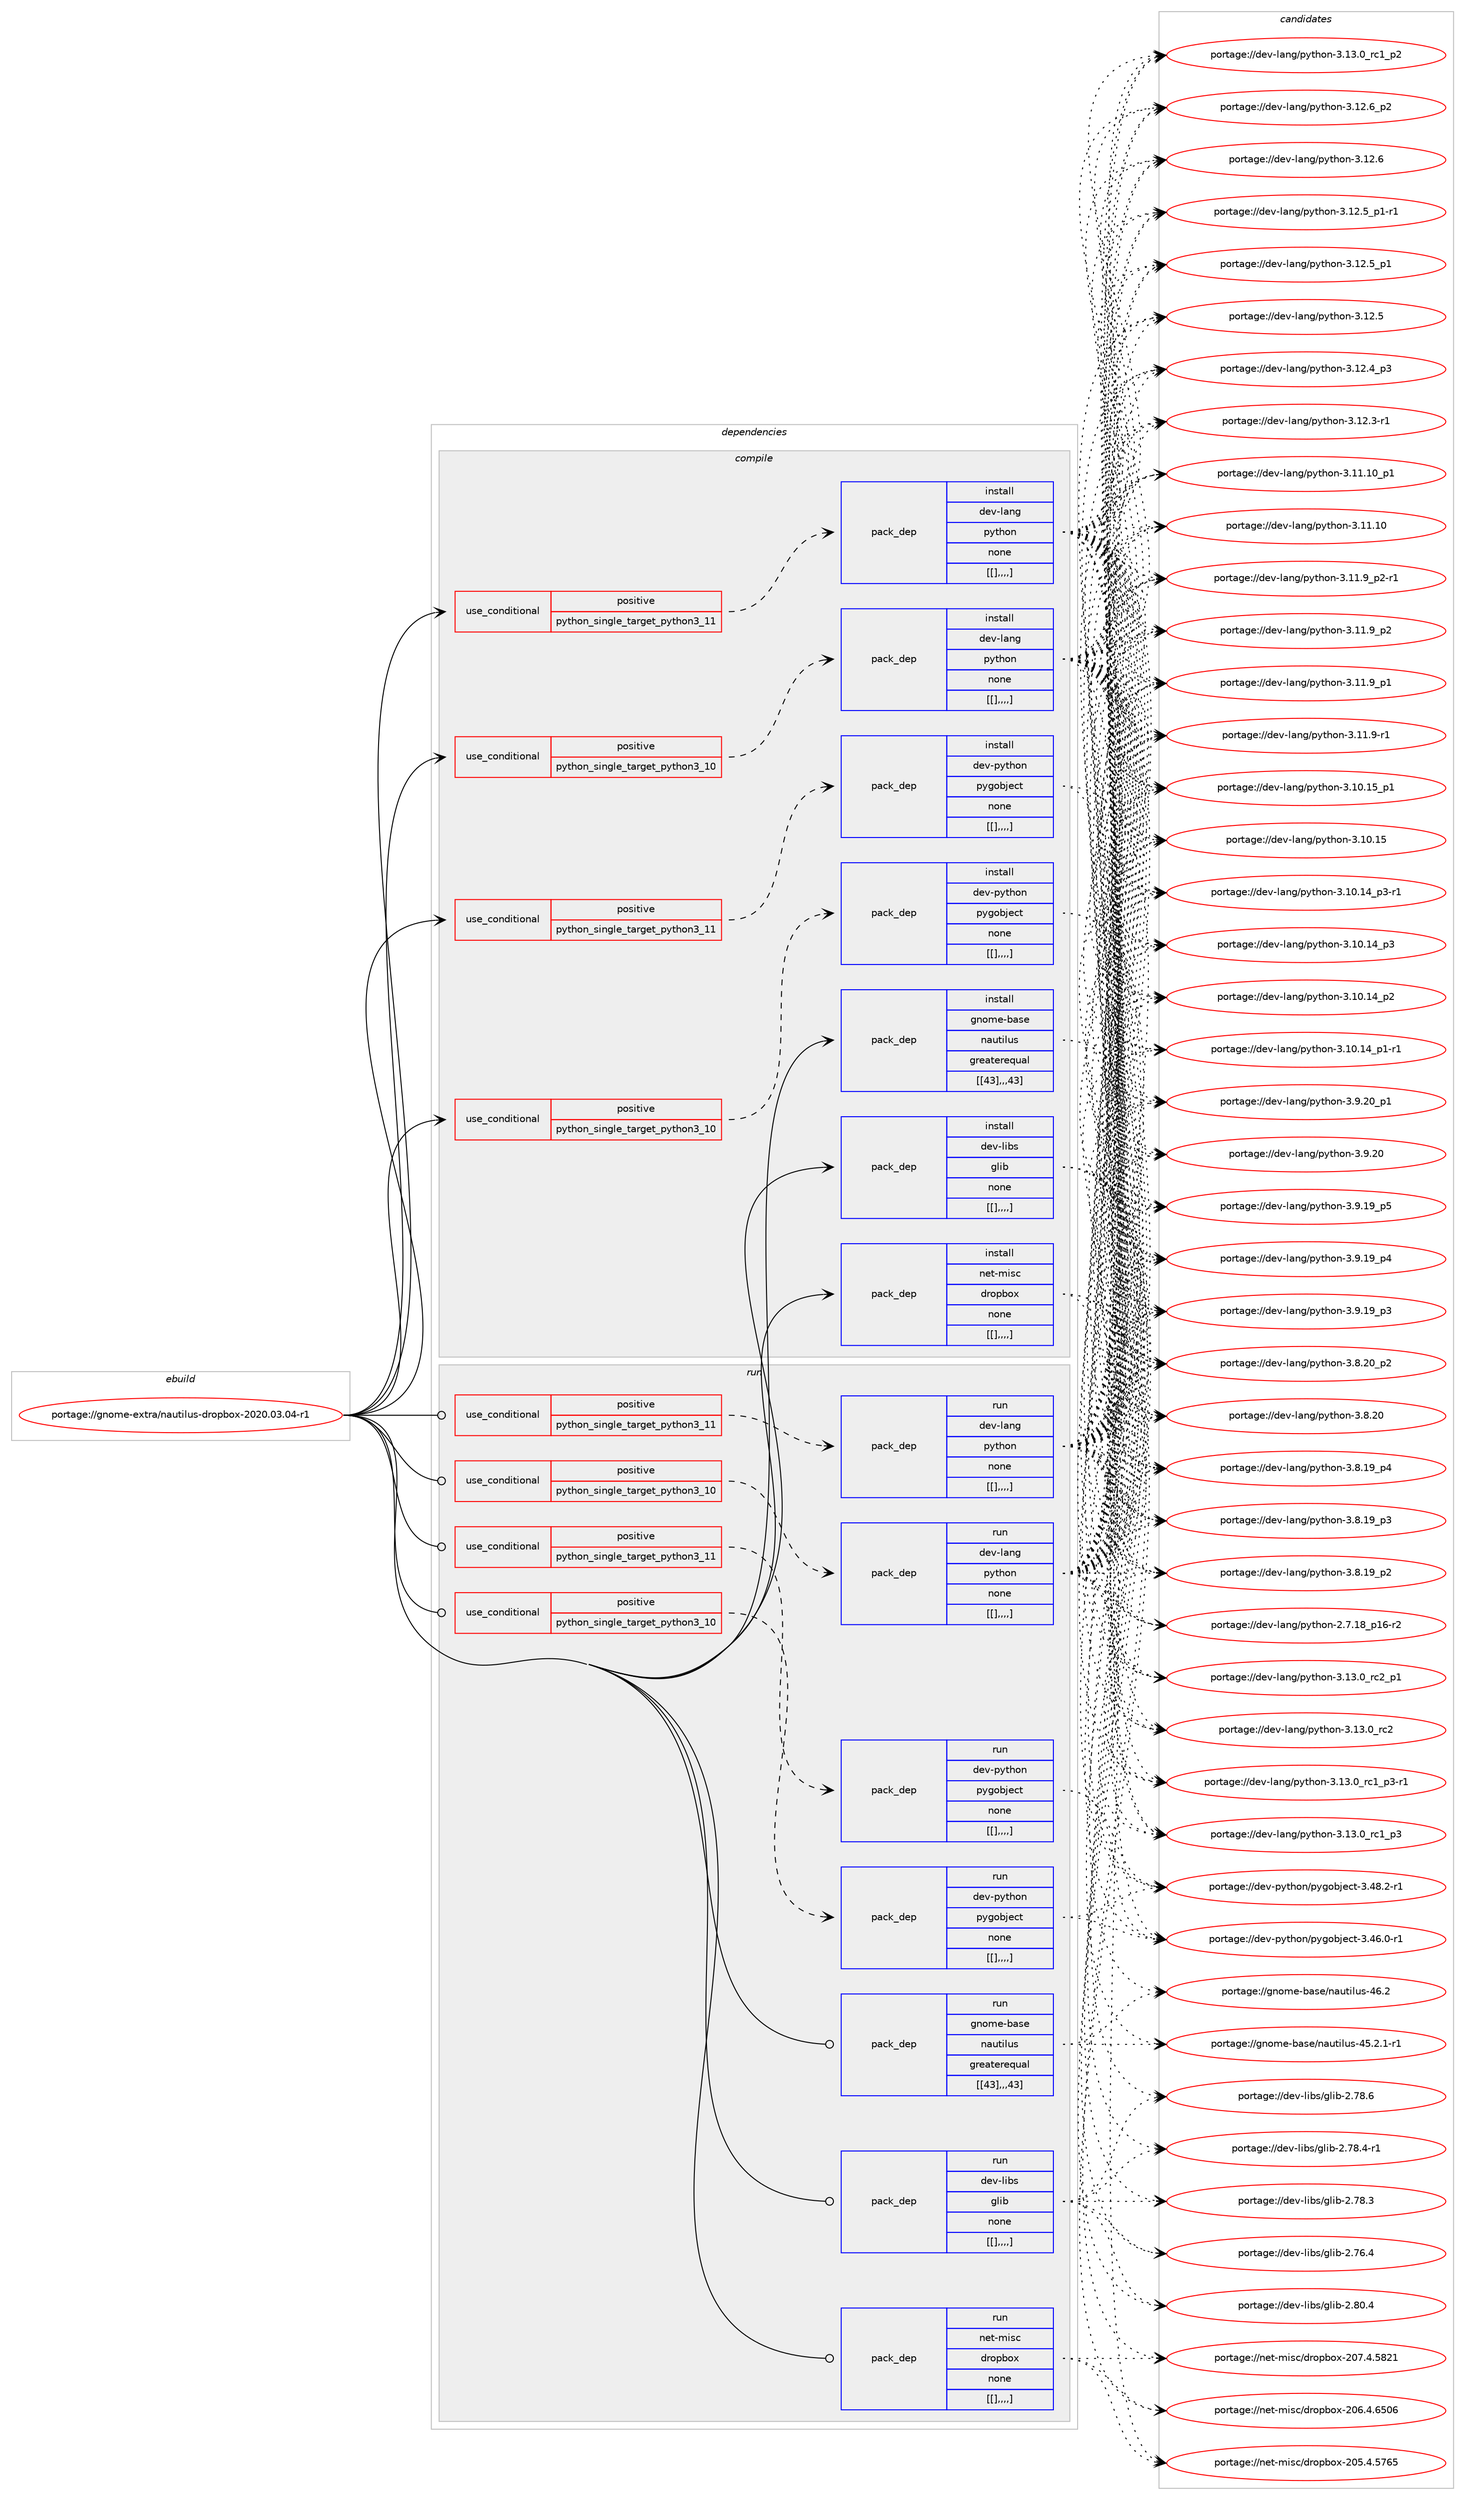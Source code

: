 digraph prolog {

# *************
# Graph options
# *************

newrank=true;
concentrate=true;
compound=true;
graph [rankdir=LR,fontname=Helvetica,fontsize=10,ranksep=1.5];#, ranksep=2.5, nodesep=0.2];
edge  [arrowhead=vee];
node  [fontname=Helvetica,fontsize=10];

# **********
# The ebuild
# **********

subgraph cluster_leftcol {
color=gray;
label=<<i>ebuild</i>>;
id [label="portage://gnome-extra/nautilus-dropbox-2020.03.04-r1", color=red, width=4, href="../gnome-extra/nautilus-dropbox-2020.03.04-r1.svg"];
}

# ****************
# The dependencies
# ****************

subgraph cluster_midcol {
color=gray;
label=<<i>dependencies</i>>;
subgraph cluster_compile {
fillcolor="#eeeeee";
style=filled;
label=<<i>compile</i>>;
subgraph cond68474 {
dependency245820 [label=<<TABLE BORDER="0" CELLBORDER="1" CELLSPACING="0" CELLPADDING="4"><TR><TD ROWSPAN="3" CELLPADDING="10">use_conditional</TD></TR><TR><TD>positive</TD></TR><TR><TD>python_single_target_python3_10</TD></TR></TABLE>>, shape=none, color=red];
subgraph pack175823 {
dependency245821 [label=<<TABLE BORDER="0" CELLBORDER="1" CELLSPACING="0" CELLPADDING="4" WIDTH="220"><TR><TD ROWSPAN="6" CELLPADDING="30">pack_dep</TD></TR><TR><TD WIDTH="110">install</TD></TR><TR><TD>dev-lang</TD></TR><TR><TD>python</TD></TR><TR><TD>none</TD></TR><TR><TD>[[],,,,]</TD></TR></TABLE>>, shape=none, color=blue];
}
dependency245820:e -> dependency245821:w [weight=20,style="dashed",arrowhead="vee"];
}
id:e -> dependency245820:w [weight=20,style="solid",arrowhead="vee"];
subgraph cond68475 {
dependency245822 [label=<<TABLE BORDER="0" CELLBORDER="1" CELLSPACING="0" CELLPADDING="4"><TR><TD ROWSPAN="3" CELLPADDING="10">use_conditional</TD></TR><TR><TD>positive</TD></TR><TR><TD>python_single_target_python3_10</TD></TR></TABLE>>, shape=none, color=red];
subgraph pack175824 {
dependency245823 [label=<<TABLE BORDER="0" CELLBORDER="1" CELLSPACING="0" CELLPADDING="4" WIDTH="220"><TR><TD ROWSPAN="6" CELLPADDING="30">pack_dep</TD></TR><TR><TD WIDTH="110">install</TD></TR><TR><TD>dev-python</TD></TR><TR><TD>pygobject</TD></TR><TR><TD>none</TD></TR><TR><TD>[[],,,,]</TD></TR></TABLE>>, shape=none, color=blue];
}
dependency245822:e -> dependency245823:w [weight=20,style="dashed",arrowhead="vee"];
}
id:e -> dependency245822:w [weight=20,style="solid",arrowhead="vee"];
subgraph cond68476 {
dependency245824 [label=<<TABLE BORDER="0" CELLBORDER="1" CELLSPACING="0" CELLPADDING="4"><TR><TD ROWSPAN="3" CELLPADDING="10">use_conditional</TD></TR><TR><TD>positive</TD></TR><TR><TD>python_single_target_python3_11</TD></TR></TABLE>>, shape=none, color=red];
subgraph pack175825 {
dependency245825 [label=<<TABLE BORDER="0" CELLBORDER="1" CELLSPACING="0" CELLPADDING="4" WIDTH="220"><TR><TD ROWSPAN="6" CELLPADDING="30">pack_dep</TD></TR><TR><TD WIDTH="110">install</TD></TR><TR><TD>dev-lang</TD></TR><TR><TD>python</TD></TR><TR><TD>none</TD></TR><TR><TD>[[],,,,]</TD></TR></TABLE>>, shape=none, color=blue];
}
dependency245824:e -> dependency245825:w [weight=20,style="dashed",arrowhead="vee"];
}
id:e -> dependency245824:w [weight=20,style="solid",arrowhead="vee"];
subgraph cond68477 {
dependency245826 [label=<<TABLE BORDER="0" CELLBORDER="1" CELLSPACING="0" CELLPADDING="4"><TR><TD ROWSPAN="3" CELLPADDING="10">use_conditional</TD></TR><TR><TD>positive</TD></TR><TR><TD>python_single_target_python3_11</TD></TR></TABLE>>, shape=none, color=red];
subgraph pack175826 {
dependency245827 [label=<<TABLE BORDER="0" CELLBORDER="1" CELLSPACING="0" CELLPADDING="4" WIDTH="220"><TR><TD ROWSPAN="6" CELLPADDING="30">pack_dep</TD></TR><TR><TD WIDTH="110">install</TD></TR><TR><TD>dev-python</TD></TR><TR><TD>pygobject</TD></TR><TR><TD>none</TD></TR><TR><TD>[[],,,,]</TD></TR></TABLE>>, shape=none, color=blue];
}
dependency245826:e -> dependency245827:w [weight=20,style="dashed",arrowhead="vee"];
}
id:e -> dependency245826:w [weight=20,style="solid",arrowhead="vee"];
subgraph pack175827 {
dependency245828 [label=<<TABLE BORDER="0" CELLBORDER="1" CELLSPACING="0" CELLPADDING="4" WIDTH="220"><TR><TD ROWSPAN="6" CELLPADDING="30">pack_dep</TD></TR><TR><TD WIDTH="110">install</TD></TR><TR><TD>dev-libs</TD></TR><TR><TD>glib</TD></TR><TR><TD>none</TD></TR><TR><TD>[[],,,,]</TD></TR></TABLE>>, shape=none, color=blue];
}
id:e -> dependency245828:w [weight=20,style="solid",arrowhead="vee"];
subgraph pack175828 {
dependency245829 [label=<<TABLE BORDER="0" CELLBORDER="1" CELLSPACING="0" CELLPADDING="4" WIDTH="220"><TR><TD ROWSPAN="6" CELLPADDING="30">pack_dep</TD></TR><TR><TD WIDTH="110">install</TD></TR><TR><TD>gnome-base</TD></TR><TR><TD>nautilus</TD></TR><TR><TD>greaterequal</TD></TR><TR><TD>[[43],,,43]</TD></TR></TABLE>>, shape=none, color=blue];
}
id:e -> dependency245829:w [weight=20,style="solid",arrowhead="vee"];
subgraph pack175829 {
dependency245830 [label=<<TABLE BORDER="0" CELLBORDER="1" CELLSPACING="0" CELLPADDING="4" WIDTH="220"><TR><TD ROWSPAN="6" CELLPADDING="30">pack_dep</TD></TR><TR><TD WIDTH="110">install</TD></TR><TR><TD>net-misc</TD></TR><TR><TD>dropbox</TD></TR><TR><TD>none</TD></TR><TR><TD>[[],,,,]</TD></TR></TABLE>>, shape=none, color=blue];
}
id:e -> dependency245830:w [weight=20,style="solid",arrowhead="vee"];
}
subgraph cluster_compileandrun {
fillcolor="#eeeeee";
style=filled;
label=<<i>compile and run</i>>;
}
subgraph cluster_run {
fillcolor="#eeeeee";
style=filled;
label=<<i>run</i>>;
subgraph cond68478 {
dependency245831 [label=<<TABLE BORDER="0" CELLBORDER="1" CELLSPACING="0" CELLPADDING="4"><TR><TD ROWSPAN="3" CELLPADDING="10">use_conditional</TD></TR><TR><TD>positive</TD></TR><TR><TD>python_single_target_python3_10</TD></TR></TABLE>>, shape=none, color=red];
subgraph pack175830 {
dependency245832 [label=<<TABLE BORDER="0" CELLBORDER="1" CELLSPACING="0" CELLPADDING="4" WIDTH="220"><TR><TD ROWSPAN="6" CELLPADDING="30">pack_dep</TD></TR><TR><TD WIDTH="110">run</TD></TR><TR><TD>dev-lang</TD></TR><TR><TD>python</TD></TR><TR><TD>none</TD></TR><TR><TD>[[],,,,]</TD></TR></TABLE>>, shape=none, color=blue];
}
dependency245831:e -> dependency245832:w [weight=20,style="dashed",arrowhead="vee"];
}
id:e -> dependency245831:w [weight=20,style="solid",arrowhead="odot"];
subgraph cond68479 {
dependency245833 [label=<<TABLE BORDER="0" CELLBORDER="1" CELLSPACING="0" CELLPADDING="4"><TR><TD ROWSPAN="3" CELLPADDING="10">use_conditional</TD></TR><TR><TD>positive</TD></TR><TR><TD>python_single_target_python3_10</TD></TR></TABLE>>, shape=none, color=red];
subgraph pack175831 {
dependency245834 [label=<<TABLE BORDER="0" CELLBORDER="1" CELLSPACING="0" CELLPADDING="4" WIDTH="220"><TR><TD ROWSPAN="6" CELLPADDING="30">pack_dep</TD></TR><TR><TD WIDTH="110">run</TD></TR><TR><TD>dev-python</TD></TR><TR><TD>pygobject</TD></TR><TR><TD>none</TD></TR><TR><TD>[[],,,,]</TD></TR></TABLE>>, shape=none, color=blue];
}
dependency245833:e -> dependency245834:w [weight=20,style="dashed",arrowhead="vee"];
}
id:e -> dependency245833:w [weight=20,style="solid",arrowhead="odot"];
subgraph cond68480 {
dependency245835 [label=<<TABLE BORDER="0" CELLBORDER="1" CELLSPACING="0" CELLPADDING="4"><TR><TD ROWSPAN="3" CELLPADDING="10">use_conditional</TD></TR><TR><TD>positive</TD></TR><TR><TD>python_single_target_python3_11</TD></TR></TABLE>>, shape=none, color=red];
subgraph pack175832 {
dependency245836 [label=<<TABLE BORDER="0" CELLBORDER="1" CELLSPACING="0" CELLPADDING="4" WIDTH="220"><TR><TD ROWSPAN="6" CELLPADDING="30">pack_dep</TD></TR><TR><TD WIDTH="110">run</TD></TR><TR><TD>dev-lang</TD></TR><TR><TD>python</TD></TR><TR><TD>none</TD></TR><TR><TD>[[],,,,]</TD></TR></TABLE>>, shape=none, color=blue];
}
dependency245835:e -> dependency245836:w [weight=20,style="dashed",arrowhead="vee"];
}
id:e -> dependency245835:w [weight=20,style="solid",arrowhead="odot"];
subgraph cond68481 {
dependency245837 [label=<<TABLE BORDER="0" CELLBORDER="1" CELLSPACING="0" CELLPADDING="4"><TR><TD ROWSPAN="3" CELLPADDING="10">use_conditional</TD></TR><TR><TD>positive</TD></TR><TR><TD>python_single_target_python3_11</TD></TR></TABLE>>, shape=none, color=red];
subgraph pack175833 {
dependency245838 [label=<<TABLE BORDER="0" CELLBORDER="1" CELLSPACING="0" CELLPADDING="4" WIDTH="220"><TR><TD ROWSPAN="6" CELLPADDING="30">pack_dep</TD></TR><TR><TD WIDTH="110">run</TD></TR><TR><TD>dev-python</TD></TR><TR><TD>pygobject</TD></TR><TR><TD>none</TD></TR><TR><TD>[[],,,,]</TD></TR></TABLE>>, shape=none, color=blue];
}
dependency245837:e -> dependency245838:w [weight=20,style="dashed",arrowhead="vee"];
}
id:e -> dependency245837:w [weight=20,style="solid",arrowhead="odot"];
subgraph pack175834 {
dependency245839 [label=<<TABLE BORDER="0" CELLBORDER="1" CELLSPACING="0" CELLPADDING="4" WIDTH="220"><TR><TD ROWSPAN="6" CELLPADDING="30">pack_dep</TD></TR><TR><TD WIDTH="110">run</TD></TR><TR><TD>dev-libs</TD></TR><TR><TD>glib</TD></TR><TR><TD>none</TD></TR><TR><TD>[[],,,,]</TD></TR></TABLE>>, shape=none, color=blue];
}
id:e -> dependency245839:w [weight=20,style="solid",arrowhead="odot"];
subgraph pack175835 {
dependency245840 [label=<<TABLE BORDER="0" CELLBORDER="1" CELLSPACING="0" CELLPADDING="4" WIDTH="220"><TR><TD ROWSPAN="6" CELLPADDING="30">pack_dep</TD></TR><TR><TD WIDTH="110">run</TD></TR><TR><TD>gnome-base</TD></TR><TR><TD>nautilus</TD></TR><TR><TD>greaterequal</TD></TR><TR><TD>[[43],,,43]</TD></TR></TABLE>>, shape=none, color=blue];
}
id:e -> dependency245840:w [weight=20,style="solid",arrowhead="odot"];
subgraph pack175836 {
dependency245841 [label=<<TABLE BORDER="0" CELLBORDER="1" CELLSPACING="0" CELLPADDING="4" WIDTH="220"><TR><TD ROWSPAN="6" CELLPADDING="30">pack_dep</TD></TR><TR><TD WIDTH="110">run</TD></TR><TR><TD>net-misc</TD></TR><TR><TD>dropbox</TD></TR><TR><TD>none</TD></TR><TR><TD>[[],,,,]</TD></TR></TABLE>>, shape=none, color=blue];
}
id:e -> dependency245841:w [weight=20,style="solid",arrowhead="odot"];
}
}

# **************
# The candidates
# **************

subgraph cluster_choices {
rank=same;
color=gray;
label=<<i>candidates</i>>;

subgraph choice175823 {
color=black;
nodesep=1;
choice100101118451089711010347112121116104111110455146495146489511499509511249 [label="portage://dev-lang/python-3.13.0_rc2_p1", color=red, width=4,href="../dev-lang/python-3.13.0_rc2_p1.svg"];
choice10010111845108971101034711212111610411111045514649514648951149950 [label="portage://dev-lang/python-3.13.0_rc2", color=red, width=4,href="../dev-lang/python-3.13.0_rc2.svg"];
choice1001011184510897110103471121211161041111104551464951464895114994995112514511449 [label="portage://dev-lang/python-3.13.0_rc1_p3-r1", color=red, width=4,href="../dev-lang/python-3.13.0_rc1_p3-r1.svg"];
choice100101118451089711010347112121116104111110455146495146489511499499511251 [label="portage://dev-lang/python-3.13.0_rc1_p3", color=red, width=4,href="../dev-lang/python-3.13.0_rc1_p3.svg"];
choice100101118451089711010347112121116104111110455146495146489511499499511250 [label="portage://dev-lang/python-3.13.0_rc1_p2", color=red, width=4,href="../dev-lang/python-3.13.0_rc1_p2.svg"];
choice100101118451089711010347112121116104111110455146495046549511250 [label="portage://dev-lang/python-3.12.6_p2", color=red, width=4,href="../dev-lang/python-3.12.6_p2.svg"];
choice10010111845108971101034711212111610411111045514649504654 [label="portage://dev-lang/python-3.12.6", color=red, width=4,href="../dev-lang/python-3.12.6.svg"];
choice1001011184510897110103471121211161041111104551464950465395112494511449 [label="portage://dev-lang/python-3.12.5_p1-r1", color=red, width=4,href="../dev-lang/python-3.12.5_p1-r1.svg"];
choice100101118451089711010347112121116104111110455146495046539511249 [label="portage://dev-lang/python-3.12.5_p1", color=red, width=4,href="../dev-lang/python-3.12.5_p1.svg"];
choice10010111845108971101034711212111610411111045514649504653 [label="portage://dev-lang/python-3.12.5", color=red, width=4,href="../dev-lang/python-3.12.5.svg"];
choice100101118451089711010347112121116104111110455146495046529511251 [label="portage://dev-lang/python-3.12.4_p3", color=red, width=4,href="../dev-lang/python-3.12.4_p3.svg"];
choice100101118451089711010347112121116104111110455146495046514511449 [label="portage://dev-lang/python-3.12.3-r1", color=red, width=4,href="../dev-lang/python-3.12.3-r1.svg"];
choice10010111845108971101034711212111610411111045514649494649489511249 [label="portage://dev-lang/python-3.11.10_p1", color=red, width=4,href="../dev-lang/python-3.11.10_p1.svg"];
choice1001011184510897110103471121211161041111104551464949464948 [label="portage://dev-lang/python-3.11.10", color=red, width=4,href="../dev-lang/python-3.11.10.svg"];
choice1001011184510897110103471121211161041111104551464949465795112504511449 [label="portage://dev-lang/python-3.11.9_p2-r1", color=red, width=4,href="../dev-lang/python-3.11.9_p2-r1.svg"];
choice100101118451089711010347112121116104111110455146494946579511250 [label="portage://dev-lang/python-3.11.9_p2", color=red, width=4,href="../dev-lang/python-3.11.9_p2.svg"];
choice100101118451089711010347112121116104111110455146494946579511249 [label="portage://dev-lang/python-3.11.9_p1", color=red, width=4,href="../dev-lang/python-3.11.9_p1.svg"];
choice100101118451089711010347112121116104111110455146494946574511449 [label="portage://dev-lang/python-3.11.9-r1", color=red, width=4,href="../dev-lang/python-3.11.9-r1.svg"];
choice10010111845108971101034711212111610411111045514649484649539511249 [label="portage://dev-lang/python-3.10.15_p1", color=red, width=4,href="../dev-lang/python-3.10.15_p1.svg"];
choice1001011184510897110103471121211161041111104551464948464953 [label="portage://dev-lang/python-3.10.15", color=red, width=4,href="../dev-lang/python-3.10.15.svg"];
choice100101118451089711010347112121116104111110455146494846495295112514511449 [label="portage://dev-lang/python-3.10.14_p3-r1", color=red, width=4,href="../dev-lang/python-3.10.14_p3-r1.svg"];
choice10010111845108971101034711212111610411111045514649484649529511251 [label="portage://dev-lang/python-3.10.14_p3", color=red, width=4,href="../dev-lang/python-3.10.14_p3.svg"];
choice10010111845108971101034711212111610411111045514649484649529511250 [label="portage://dev-lang/python-3.10.14_p2", color=red, width=4,href="../dev-lang/python-3.10.14_p2.svg"];
choice100101118451089711010347112121116104111110455146494846495295112494511449 [label="portage://dev-lang/python-3.10.14_p1-r1", color=red, width=4,href="../dev-lang/python-3.10.14_p1-r1.svg"];
choice100101118451089711010347112121116104111110455146574650489511249 [label="portage://dev-lang/python-3.9.20_p1", color=red, width=4,href="../dev-lang/python-3.9.20_p1.svg"];
choice10010111845108971101034711212111610411111045514657465048 [label="portage://dev-lang/python-3.9.20", color=red, width=4,href="../dev-lang/python-3.9.20.svg"];
choice100101118451089711010347112121116104111110455146574649579511253 [label="portage://dev-lang/python-3.9.19_p5", color=red, width=4,href="../dev-lang/python-3.9.19_p5.svg"];
choice100101118451089711010347112121116104111110455146574649579511252 [label="portage://dev-lang/python-3.9.19_p4", color=red, width=4,href="../dev-lang/python-3.9.19_p4.svg"];
choice100101118451089711010347112121116104111110455146574649579511251 [label="portage://dev-lang/python-3.9.19_p3", color=red, width=4,href="../dev-lang/python-3.9.19_p3.svg"];
choice100101118451089711010347112121116104111110455146564650489511250 [label="portage://dev-lang/python-3.8.20_p2", color=red, width=4,href="../dev-lang/python-3.8.20_p2.svg"];
choice10010111845108971101034711212111610411111045514656465048 [label="portage://dev-lang/python-3.8.20", color=red, width=4,href="../dev-lang/python-3.8.20.svg"];
choice100101118451089711010347112121116104111110455146564649579511252 [label="portage://dev-lang/python-3.8.19_p4", color=red, width=4,href="../dev-lang/python-3.8.19_p4.svg"];
choice100101118451089711010347112121116104111110455146564649579511251 [label="portage://dev-lang/python-3.8.19_p3", color=red, width=4,href="../dev-lang/python-3.8.19_p3.svg"];
choice100101118451089711010347112121116104111110455146564649579511250 [label="portage://dev-lang/python-3.8.19_p2", color=red, width=4,href="../dev-lang/python-3.8.19_p2.svg"];
choice100101118451089711010347112121116104111110455046554649569511249544511450 [label="portage://dev-lang/python-2.7.18_p16-r2", color=red, width=4,href="../dev-lang/python-2.7.18_p16-r2.svg"];
dependency245821:e -> choice100101118451089711010347112121116104111110455146495146489511499509511249:w [style=dotted,weight="100"];
dependency245821:e -> choice10010111845108971101034711212111610411111045514649514648951149950:w [style=dotted,weight="100"];
dependency245821:e -> choice1001011184510897110103471121211161041111104551464951464895114994995112514511449:w [style=dotted,weight="100"];
dependency245821:e -> choice100101118451089711010347112121116104111110455146495146489511499499511251:w [style=dotted,weight="100"];
dependency245821:e -> choice100101118451089711010347112121116104111110455146495146489511499499511250:w [style=dotted,weight="100"];
dependency245821:e -> choice100101118451089711010347112121116104111110455146495046549511250:w [style=dotted,weight="100"];
dependency245821:e -> choice10010111845108971101034711212111610411111045514649504654:w [style=dotted,weight="100"];
dependency245821:e -> choice1001011184510897110103471121211161041111104551464950465395112494511449:w [style=dotted,weight="100"];
dependency245821:e -> choice100101118451089711010347112121116104111110455146495046539511249:w [style=dotted,weight="100"];
dependency245821:e -> choice10010111845108971101034711212111610411111045514649504653:w [style=dotted,weight="100"];
dependency245821:e -> choice100101118451089711010347112121116104111110455146495046529511251:w [style=dotted,weight="100"];
dependency245821:e -> choice100101118451089711010347112121116104111110455146495046514511449:w [style=dotted,weight="100"];
dependency245821:e -> choice10010111845108971101034711212111610411111045514649494649489511249:w [style=dotted,weight="100"];
dependency245821:e -> choice1001011184510897110103471121211161041111104551464949464948:w [style=dotted,weight="100"];
dependency245821:e -> choice1001011184510897110103471121211161041111104551464949465795112504511449:w [style=dotted,weight="100"];
dependency245821:e -> choice100101118451089711010347112121116104111110455146494946579511250:w [style=dotted,weight="100"];
dependency245821:e -> choice100101118451089711010347112121116104111110455146494946579511249:w [style=dotted,weight="100"];
dependency245821:e -> choice100101118451089711010347112121116104111110455146494946574511449:w [style=dotted,weight="100"];
dependency245821:e -> choice10010111845108971101034711212111610411111045514649484649539511249:w [style=dotted,weight="100"];
dependency245821:e -> choice1001011184510897110103471121211161041111104551464948464953:w [style=dotted,weight="100"];
dependency245821:e -> choice100101118451089711010347112121116104111110455146494846495295112514511449:w [style=dotted,weight="100"];
dependency245821:e -> choice10010111845108971101034711212111610411111045514649484649529511251:w [style=dotted,weight="100"];
dependency245821:e -> choice10010111845108971101034711212111610411111045514649484649529511250:w [style=dotted,weight="100"];
dependency245821:e -> choice100101118451089711010347112121116104111110455146494846495295112494511449:w [style=dotted,weight="100"];
dependency245821:e -> choice100101118451089711010347112121116104111110455146574650489511249:w [style=dotted,weight="100"];
dependency245821:e -> choice10010111845108971101034711212111610411111045514657465048:w [style=dotted,weight="100"];
dependency245821:e -> choice100101118451089711010347112121116104111110455146574649579511253:w [style=dotted,weight="100"];
dependency245821:e -> choice100101118451089711010347112121116104111110455146574649579511252:w [style=dotted,weight="100"];
dependency245821:e -> choice100101118451089711010347112121116104111110455146574649579511251:w [style=dotted,weight="100"];
dependency245821:e -> choice100101118451089711010347112121116104111110455146564650489511250:w [style=dotted,weight="100"];
dependency245821:e -> choice10010111845108971101034711212111610411111045514656465048:w [style=dotted,weight="100"];
dependency245821:e -> choice100101118451089711010347112121116104111110455146564649579511252:w [style=dotted,weight="100"];
dependency245821:e -> choice100101118451089711010347112121116104111110455146564649579511251:w [style=dotted,weight="100"];
dependency245821:e -> choice100101118451089711010347112121116104111110455146564649579511250:w [style=dotted,weight="100"];
dependency245821:e -> choice100101118451089711010347112121116104111110455046554649569511249544511450:w [style=dotted,weight="100"];
}
subgraph choice175824 {
color=black;
nodesep=1;
choice10010111845112121116104111110471121211031119810610199116455146525646504511449 [label="portage://dev-python/pygobject-3.48.2-r1", color=red, width=4,href="../dev-python/pygobject-3.48.2-r1.svg"];
choice10010111845112121116104111110471121211031119810610199116455146525446484511449 [label="portage://dev-python/pygobject-3.46.0-r1", color=red, width=4,href="../dev-python/pygobject-3.46.0-r1.svg"];
dependency245823:e -> choice10010111845112121116104111110471121211031119810610199116455146525646504511449:w [style=dotted,weight="100"];
dependency245823:e -> choice10010111845112121116104111110471121211031119810610199116455146525446484511449:w [style=dotted,weight="100"];
}
subgraph choice175825 {
color=black;
nodesep=1;
choice100101118451089711010347112121116104111110455146495146489511499509511249 [label="portage://dev-lang/python-3.13.0_rc2_p1", color=red, width=4,href="../dev-lang/python-3.13.0_rc2_p1.svg"];
choice10010111845108971101034711212111610411111045514649514648951149950 [label="portage://dev-lang/python-3.13.0_rc2", color=red, width=4,href="../dev-lang/python-3.13.0_rc2.svg"];
choice1001011184510897110103471121211161041111104551464951464895114994995112514511449 [label="portage://dev-lang/python-3.13.0_rc1_p3-r1", color=red, width=4,href="../dev-lang/python-3.13.0_rc1_p3-r1.svg"];
choice100101118451089711010347112121116104111110455146495146489511499499511251 [label="portage://dev-lang/python-3.13.0_rc1_p3", color=red, width=4,href="../dev-lang/python-3.13.0_rc1_p3.svg"];
choice100101118451089711010347112121116104111110455146495146489511499499511250 [label="portage://dev-lang/python-3.13.0_rc1_p2", color=red, width=4,href="../dev-lang/python-3.13.0_rc1_p2.svg"];
choice100101118451089711010347112121116104111110455146495046549511250 [label="portage://dev-lang/python-3.12.6_p2", color=red, width=4,href="../dev-lang/python-3.12.6_p2.svg"];
choice10010111845108971101034711212111610411111045514649504654 [label="portage://dev-lang/python-3.12.6", color=red, width=4,href="../dev-lang/python-3.12.6.svg"];
choice1001011184510897110103471121211161041111104551464950465395112494511449 [label="portage://dev-lang/python-3.12.5_p1-r1", color=red, width=4,href="../dev-lang/python-3.12.5_p1-r1.svg"];
choice100101118451089711010347112121116104111110455146495046539511249 [label="portage://dev-lang/python-3.12.5_p1", color=red, width=4,href="../dev-lang/python-3.12.5_p1.svg"];
choice10010111845108971101034711212111610411111045514649504653 [label="portage://dev-lang/python-3.12.5", color=red, width=4,href="../dev-lang/python-3.12.5.svg"];
choice100101118451089711010347112121116104111110455146495046529511251 [label="portage://dev-lang/python-3.12.4_p3", color=red, width=4,href="../dev-lang/python-3.12.4_p3.svg"];
choice100101118451089711010347112121116104111110455146495046514511449 [label="portage://dev-lang/python-3.12.3-r1", color=red, width=4,href="../dev-lang/python-3.12.3-r1.svg"];
choice10010111845108971101034711212111610411111045514649494649489511249 [label="portage://dev-lang/python-3.11.10_p1", color=red, width=4,href="../dev-lang/python-3.11.10_p1.svg"];
choice1001011184510897110103471121211161041111104551464949464948 [label="portage://dev-lang/python-3.11.10", color=red, width=4,href="../dev-lang/python-3.11.10.svg"];
choice1001011184510897110103471121211161041111104551464949465795112504511449 [label="portage://dev-lang/python-3.11.9_p2-r1", color=red, width=4,href="../dev-lang/python-3.11.9_p2-r1.svg"];
choice100101118451089711010347112121116104111110455146494946579511250 [label="portage://dev-lang/python-3.11.9_p2", color=red, width=4,href="../dev-lang/python-3.11.9_p2.svg"];
choice100101118451089711010347112121116104111110455146494946579511249 [label="portage://dev-lang/python-3.11.9_p1", color=red, width=4,href="../dev-lang/python-3.11.9_p1.svg"];
choice100101118451089711010347112121116104111110455146494946574511449 [label="portage://dev-lang/python-3.11.9-r1", color=red, width=4,href="../dev-lang/python-3.11.9-r1.svg"];
choice10010111845108971101034711212111610411111045514649484649539511249 [label="portage://dev-lang/python-3.10.15_p1", color=red, width=4,href="../dev-lang/python-3.10.15_p1.svg"];
choice1001011184510897110103471121211161041111104551464948464953 [label="portage://dev-lang/python-3.10.15", color=red, width=4,href="../dev-lang/python-3.10.15.svg"];
choice100101118451089711010347112121116104111110455146494846495295112514511449 [label="portage://dev-lang/python-3.10.14_p3-r1", color=red, width=4,href="../dev-lang/python-3.10.14_p3-r1.svg"];
choice10010111845108971101034711212111610411111045514649484649529511251 [label="portage://dev-lang/python-3.10.14_p3", color=red, width=4,href="../dev-lang/python-3.10.14_p3.svg"];
choice10010111845108971101034711212111610411111045514649484649529511250 [label="portage://dev-lang/python-3.10.14_p2", color=red, width=4,href="../dev-lang/python-3.10.14_p2.svg"];
choice100101118451089711010347112121116104111110455146494846495295112494511449 [label="portage://dev-lang/python-3.10.14_p1-r1", color=red, width=4,href="../dev-lang/python-3.10.14_p1-r1.svg"];
choice100101118451089711010347112121116104111110455146574650489511249 [label="portage://dev-lang/python-3.9.20_p1", color=red, width=4,href="../dev-lang/python-3.9.20_p1.svg"];
choice10010111845108971101034711212111610411111045514657465048 [label="portage://dev-lang/python-3.9.20", color=red, width=4,href="../dev-lang/python-3.9.20.svg"];
choice100101118451089711010347112121116104111110455146574649579511253 [label="portage://dev-lang/python-3.9.19_p5", color=red, width=4,href="../dev-lang/python-3.9.19_p5.svg"];
choice100101118451089711010347112121116104111110455146574649579511252 [label="portage://dev-lang/python-3.9.19_p4", color=red, width=4,href="../dev-lang/python-3.9.19_p4.svg"];
choice100101118451089711010347112121116104111110455146574649579511251 [label="portage://dev-lang/python-3.9.19_p3", color=red, width=4,href="../dev-lang/python-3.9.19_p3.svg"];
choice100101118451089711010347112121116104111110455146564650489511250 [label="portage://dev-lang/python-3.8.20_p2", color=red, width=4,href="../dev-lang/python-3.8.20_p2.svg"];
choice10010111845108971101034711212111610411111045514656465048 [label="portage://dev-lang/python-3.8.20", color=red, width=4,href="../dev-lang/python-3.8.20.svg"];
choice100101118451089711010347112121116104111110455146564649579511252 [label="portage://dev-lang/python-3.8.19_p4", color=red, width=4,href="../dev-lang/python-3.8.19_p4.svg"];
choice100101118451089711010347112121116104111110455146564649579511251 [label="portage://dev-lang/python-3.8.19_p3", color=red, width=4,href="../dev-lang/python-3.8.19_p3.svg"];
choice100101118451089711010347112121116104111110455146564649579511250 [label="portage://dev-lang/python-3.8.19_p2", color=red, width=4,href="../dev-lang/python-3.8.19_p2.svg"];
choice100101118451089711010347112121116104111110455046554649569511249544511450 [label="portage://dev-lang/python-2.7.18_p16-r2", color=red, width=4,href="../dev-lang/python-2.7.18_p16-r2.svg"];
dependency245825:e -> choice100101118451089711010347112121116104111110455146495146489511499509511249:w [style=dotted,weight="100"];
dependency245825:e -> choice10010111845108971101034711212111610411111045514649514648951149950:w [style=dotted,weight="100"];
dependency245825:e -> choice1001011184510897110103471121211161041111104551464951464895114994995112514511449:w [style=dotted,weight="100"];
dependency245825:e -> choice100101118451089711010347112121116104111110455146495146489511499499511251:w [style=dotted,weight="100"];
dependency245825:e -> choice100101118451089711010347112121116104111110455146495146489511499499511250:w [style=dotted,weight="100"];
dependency245825:e -> choice100101118451089711010347112121116104111110455146495046549511250:w [style=dotted,weight="100"];
dependency245825:e -> choice10010111845108971101034711212111610411111045514649504654:w [style=dotted,weight="100"];
dependency245825:e -> choice1001011184510897110103471121211161041111104551464950465395112494511449:w [style=dotted,weight="100"];
dependency245825:e -> choice100101118451089711010347112121116104111110455146495046539511249:w [style=dotted,weight="100"];
dependency245825:e -> choice10010111845108971101034711212111610411111045514649504653:w [style=dotted,weight="100"];
dependency245825:e -> choice100101118451089711010347112121116104111110455146495046529511251:w [style=dotted,weight="100"];
dependency245825:e -> choice100101118451089711010347112121116104111110455146495046514511449:w [style=dotted,weight="100"];
dependency245825:e -> choice10010111845108971101034711212111610411111045514649494649489511249:w [style=dotted,weight="100"];
dependency245825:e -> choice1001011184510897110103471121211161041111104551464949464948:w [style=dotted,weight="100"];
dependency245825:e -> choice1001011184510897110103471121211161041111104551464949465795112504511449:w [style=dotted,weight="100"];
dependency245825:e -> choice100101118451089711010347112121116104111110455146494946579511250:w [style=dotted,weight="100"];
dependency245825:e -> choice100101118451089711010347112121116104111110455146494946579511249:w [style=dotted,weight="100"];
dependency245825:e -> choice100101118451089711010347112121116104111110455146494946574511449:w [style=dotted,weight="100"];
dependency245825:e -> choice10010111845108971101034711212111610411111045514649484649539511249:w [style=dotted,weight="100"];
dependency245825:e -> choice1001011184510897110103471121211161041111104551464948464953:w [style=dotted,weight="100"];
dependency245825:e -> choice100101118451089711010347112121116104111110455146494846495295112514511449:w [style=dotted,weight="100"];
dependency245825:e -> choice10010111845108971101034711212111610411111045514649484649529511251:w [style=dotted,weight="100"];
dependency245825:e -> choice10010111845108971101034711212111610411111045514649484649529511250:w [style=dotted,weight="100"];
dependency245825:e -> choice100101118451089711010347112121116104111110455146494846495295112494511449:w [style=dotted,weight="100"];
dependency245825:e -> choice100101118451089711010347112121116104111110455146574650489511249:w [style=dotted,weight="100"];
dependency245825:e -> choice10010111845108971101034711212111610411111045514657465048:w [style=dotted,weight="100"];
dependency245825:e -> choice100101118451089711010347112121116104111110455146574649579511253:w [style=dotted,weight="100"];
dependency245825:e -> choice100101118451089711010347112121116104111110455146574649579511252:w [style=dotted,weight="100"];
dependency245825:e -> choice100101118451089711010347112121116104111110455146574649579511251:w [style=dotted,weight="100"];
dependency245825:e -> choice100101118451089711010347112121116104111110455146564650489511250:w [style=dotted,weight="100"];
dependency245825:e -> choice10010111845108971101034711212111610411111045514656465048:w [style=dotted,weight="100"];
dependency245825:e -> choice100101118451089711010347112121116104111110455146564649579511252:w [style=dotted,weight="100"];
dependency245825:e -> choice100101118451089711010347112121116104111110455146564649579511251:w [style=dotted,weight="100"];
dependency245825:e -> choice100101118451089711010347112121116104111110455146564649579511250:w [style=dotted,weight="100"];
dependency245825:e -> choice100101118451089711010347112121116104111110455046554649569511249544511450:w [style=dotted,weight="100"];
}
subgraph choice175826 {
color=black;
nodesep=1;
choice10010111845112121116104111110471121211031119810610199116455146525646504511449 [label="portage://dev-python/pygobject-3.48.2-r1", color=red, width=4,href="../dev-python/pygobject-3.48.2-r1.svg"];
choice10010111845112121116104111110471121211031119810610199116455146525446484511449 [label="portage://dev-python/pygobject-3.46.0-r1", color=red, width=4,href="../dev-python/pygobject-3.46.0-r1.svg"];
dependency245827:e -> choice10010111845112121116104111110471121211031119810610199116455146525646504511449:w [style=dotted,weight="100"];
dependency245827:e -> choice10010111845112121116104111110471121211031119810610199116455146525446484511449:w [style=dotted,weight="100"];
}
subgraph choice175827 {
color=black;
nodesep=1;
choice1001011184510810598115471031081059845504656484652 [label="portage://dev-libs/glib-2.80.4", color=red, width=4,href="../dev-libs/glib-2.80.4.svg"];
choice1001011184510810598115471031081059845504655564654 [label="portage://dev-libs/glib-2.78.6", color=red, width=4,href="../dev-libs/glib-2.78.6.svg"];
choice10010111845108105981154710310810598455046555646524511449 [label="portage://dev-libs/glib-2.78.4-r1", color=red, width=4,href="../dev-libs/glib-2.78.4-r1.svg"];
choice1001011184510810598115471031081059845504655564651 [label="portage://dev-libs/glib-2.78.3", color=red, width=4,href="../dev-libs/glib-2.78.3.svg"];
choice1001011184510810598115471031081059845504655544652 [label="portage://dev-libs/glib-2.76.4", color=red, width=4,href="../dev-libs/glib-2.76.4.svg"];
dependency245828:e -> choice1001011184510810598115471031081059845504656484652:w [style=dotted,weight="100"];
dependency245828:e -> choice1001011184510810598115471031081059845504655564654:w [style=dotted,weight="100"];
dependency245828:e -> choice10010111845108105981154710310810598455046555646524511449:w [style=dotted,weight="100"];
dependency245828:e -> choice1001011184510810598115471031081059845504655564651:w [style=dotted,weight="100"];
dependency245828:e -> choice1001011184510810598115471031081059845504655544652:w [style=dotted,weight="100"];
}
subgraph choice175828 {
color=black;
nodesep=1;
choice10311011110910145989711510147110971171161051081171154552544650 [label="portage://gnome-base/nautilus-46.2", color=red, width=4,href="../gnome-base/nautilus-46.2.svg"];
choice1031101111091014598971151014711097117116105108117115455253465046494511449 [label="portage://gnome-base/nautilus-45.2.1-r1", color=red, width=4,href="../gnome-base/nautilus-45.2.1-r1.svg"];
dependency245829:e -> choice10311011110910145989711510147110971171161051081171154552544650:w [style=dotted,weight="100"];
dependency245829:e -> choice1031101111091014598971151014711097117116105108117115455253465046494511449:w [style=dotted,weight="100"];
}
subgraph choice175829 {
color=black;
nodesep=1;
choice110101116451091051159947100114111112981111204550485546524653565049 [label="portage://net-misc/dropbox-207.4.5821", color=red, width=4,href="../net-misc/dropbox-207.4.5821.svg"];
choice110101116451091051159947100114111112981111204550485446524654534854 [label="portage://net-misc/dropbox-206.4.6506", color=red, width=4,href="../net-misc/dropbox-206.4.6506.svg"];
choice110101116451091051159947100114111112981111204550485346524653555453 [label="portage://net-misc/dropbox-205.4.5765", color=red, width=4,href="../net-misc/dropbox-205.4.5765.svg"];
dependency245830:e -> choice110101116451091051159947100114111112981111204550485546524653565049:w [style=dotted,weight="100"];
dependency245830:e -> choice110101116451091051159947100114111112981111204550485446524654534854:w [style=dotted,weight="100"];
dependency245830:e -> choice110101116451091051159947100114111112981111204550485346524653555453:w [style=dotted,weight="100"];
}
subgraph choice175830 {
color=black;
nodesep=1;
choice100101118451089711010347112121116104111110455146495146489511499509511249 [label="portage://dev-lang/python-3.13.0_rc2_p1", color=red, width=4,href="../dev-lang/python-3.13.0_rc2_p1.svg"];
choice10010111845108971101034711212111610411111045514649514648951149950 [label="portage://dev-lang/python-3.13.0_rc2", color=red, width=4,href="../dev-lang/python-3.13.0_rc2.svg"];
choice1001011184510897110103471121211161041111104551464951464895114994995112514511449 [label="portage://dev-lang/python-3.13.0_rc1_p3-r1", color=red, width=4,href="../dev-lang/python-3.13.0_rc1_p3-r1.svg"];
choice100101118451089711010347112121116104111110455146495146489511499499511251 [label="portage://dev-lang/python-3.13.0_rc1_p3", color=red, width=4,href="../dev-lang/python-3.13.0_rc1_p3.svg"];
choice100101118451089711010347112121116104111110455146495146489511499499511250 [label="portage://dev-lang/python-3.13.0_rc1_p2", color=red, width=4,href="../dev-lang/python-3.13.0_rc1_p2.svg"];
choice100101118451089711010347112121116104111110455146495046549511250 [label="portage://dev-lang/python-3.12.6_p2", color=red, width=4,href="../dev-lang/python-3.12.6_p2.svg"];
choice10010111845108971101034711212111610411111045514649504654 [label="portage://dev-lang/python-3.12.6", color=red, width=4,href="../dev-lang/python-3.12.6.svg"];
choice1001011184510897110103471121211161041111104551464950465395112494511449 [label="portage://dev-lang/python-3.12.5_p1-r1", color=red, width=4,href="../dev-lang/python-3.12.5_p1-r1.svg"];
choice100101118451089711010347112121116104111110455146495046539511249 [label="portage://dev-lang/python-3.12.5_p1", color=red, width=4,href="../dev-lang/python-3.12.5_p1.svg"];
choice10010111845108971101034711212111610411111045514649504653 [label="portage://dev-lang/python-3.12.5", color=red, width=4,href="../dev-lang/python-3.12.5.svg"];
choice100101118451089711010347112121116104111110455146495046529511251 [label="portage://dev-lang/python-3.12.4_p3", color=red, width=4,href="../dev-lang/python-3.12.4_p3.svg"];
choice100101118451089711010347112121116104111110455146495046514511449 [label="portage://dev-lang/python-3.12.3-r1", color=red, width=4,href="../dev-lang/python-3.12.3-r1.svg"];
choice10010111845108971101034711212111610411111045514649494649489511249 [label="portage://dev-lang/python-3.11.10_p1", color=red, width=4,href="../dev-lang/python-3.11.10_p1.svg"];
choice1001011184510897110103471121211161041111104551464949464948 [label="portage://dev-lang/python-3.11.10", color=red, width=4,href="../dev-lang/python-3.11.10.svg"];
choice1001011184510897110103471121211161041111104551464949465795112504511449 [label="portage://dev-lang/python-3.11.9_p2-r1", color=red, width=4,href="../dev-lang/python-3.11.9_p2-r1.svg"];
choice100101118451089711010347112121116104111110455146494946579511250 [label="portage://dev-lang/python-3.11.9_p2", color=red, width=4,href="../dev-lang/python-3.11.9_p2.svg"];
choice100101118451089711010347112121116104111110455146494946579511249 [label="portage://dev-lang/python-3.11.9_p1", color=red, width=4,href="../dev-lang/python-3.11.9_p1.svg"];
choice100101118451089711010347112121116104111110455146494946574511449 [label="portage://dev-lang/python-3.11.9-r1", color=red, width=4,href="../dev-lang/python-3.11.9-r1.svg"];
choice10010111845108971101034711212111610411111045514649484649539511249 [label="portage://dev-lang/python-3.10.15_p1", color=red, width=4,href="../dev-lang/python-3.10.15_p1.svg"];
choice1001011184510897110103471121211161041111104551464948464953 [label="portage://dev-lang/python-3.10.15", color=red, width=4,href="../dev-lang/python-3.10.15.svg"];
choice100101118451089711010347112121116104111110455146494846495295112514511449 [label="portage://dev-lang/python-3.10.14_p3-r1", color=red, width=4,href="../dev-lang/python-3.10.14_p3-r1.svg"];
choice10010111845108971101034711212111610411111045514649484649529511251 [label="portage://dev-lang/python-3.10.14_p3", color=red, width=4,href="../dev-lang/python-3.10.14_p3.svg"];
choice10010111845108971101034711212111610411111045514649484649529511250 [label="portage://dev-lang/python-3.10.14_p2", color=red, width=4,href="../dev-lang/python-3.10.14_p2.svg"];
choice100101118451089711010347112121116104111110455146494846495295112494511449 [label="portage://dev-lang/python-3.10.14_p1-r1", color=red, width=4,href="../dev-lang/python-3.10.14_p1-r1.svg"];
choice100101118451089711010347112121116104111110455146574650489511249 [label="portage://dev-lang/python-3.9.20_p1", color=red, width=4,href="../dev-lang/python-3.9.20_p1.svg"];
choice10010111845108971101034711212111610411111045514657465048 [label="portage://dev-lang/python-3.9.20", color=red, width=4,href="../dev-lang/python-3.9.20.svg"];
choice100101118451089711010347112121116104111110455146574649579511253 [label="portage://dev-lang/python-3.9.19_p5", color=red, width=4,href="../dev-lang/python-3.9.19_p5.svg"];
choice100101118451089711010347112121116104111110455146574649579511252 [label="portage://dev-lang/python-3.9.19_p4", color=red, width=4,href="../dev-lang/python-3.9.19_p4.svg"];
choice100101118451089711010347112121116104111110455146574649579511251 [label="portage://dev-lang/python-3.9.19_p3", color=red, width=4,href="../dev-lang/python-3.9.19_p3.svg"];
choice100101118451089711010347112121116104111110455146564650489511250 [label="portage://dev-lang/python-3.8.20_p2", color=red, width=4,href="../dev-lang/python-3.8.20_p2.svg"];
choice10010111845108971101034711212111610411111045514656465048 [label="portage://dev-lang/python-3.8.20", color=red, width=4,href="../dev-lang/python-3.8.20.svg"];
choice100101118451089711010347112121116104111110455146564649579511252 [label="portage://dev-lang/python-3.8.19_p4", color=red, width=4,href="../dev-lang/python-3.8.19_p4.svg"];
choice100101118451089711010347112121116104111110455146564649579511251 [label="portage://dev-lang/python-3.8.19_p3", color=red, width=4,href="../dev-lang/python-3.8.19_p3.svg"];
choice100101118451089711010347112121116104111110455146564649579511250 [label="portage://dev-lang/python-3.8.19_p2", color=red, width=4,href="../dev-lang/python-3.8.19_p2.svg"];
choice100101118451089711010347112121116104111110455046554649569511249544511450 [label="portage://dev-lang/python-2.7.18_p16-r2", color=red, width=4,href="../dev-lang/python-2.7.18_p16-r2.svg"];
dependency245832:e -> choice100101118451089711010347112121116104111110455146495146489511499509511249:w [style=dotted,weight="100"];
dependency245832:e -> choice10010111845108971101034711212111610411111045514649514648951149950:w [style=dotted,weight="100"];
dependency245832:e -> choice1001011184510897110103471121211161041111104551464951464895114994995112514511449:w [style=dotted,weight="100"];
dependency245832:e -> choice100101118451089711010347112121116104111110455146495146489511499499511251:w [style=dotted,weight="100"];
dependency245832:e -> choice100101118451089711010347112121116104111110455146495146489511499499511250:w [style=dotted,weight="100"];
dependency245832:e -> choice100101118451089711010347112121116104111110455146495046549511250:w [style=dotted,weight="100"];
dependency245832:e -> choice10010111845108971101034711212111610411111045514649504654:w [style=dotted,weight="100"];
dependency245832:e -> choice1001011184510897110103471121211161041111104551464950465395112494511449:w [style=dotted,weight="100"];
dependency245832:e -> choice100101118451089711010347112121116104111110455146495046539511249:w [style=dotted,weight="100"];
dependency245832:e -> choice10010111845108971101034711212111610411111045514649504653:w [style=dotted,weight="100"];
dependency245832:e -> choice100101118451089711010347112121116104111110455146495046529511251:w [style=dotted,weight="100"];
dependency245832:e -> choice100101118451089711010347112121116104111110455146495046514511449:w [style=dotted,weight="100"];
dependency245832:e -> choice10010111845108971101034711212111610411111045514649494649489511249:w [style=dotted,weight="100"];
dependency245832:e -> choice1001011184510897110103471121211161041111104551464949464948:w [style=dotted,weight="100"];
dependency245832:e -> choice1001011184510897110103471121211161041111104551464949465795112504511449:w [style=dotted,weight="100"];
dependency245832:e -> choice100101118451089711010347112121116104111110455146494946579511250:w [style=dotted,weight="100"];
dependency245832:e -> choice100101118451089711010347112121116104111110455146494946579511249:w [style=dotted,weight="100"];
dependency245832:e -> choice100101118451089711010347112121116104111110455146494946574511449:w [style=dotted,weight="100"];
dependency245832:e -> choice10010111845108971101034711212111610411111045514649484649539511249:w [style=dotted,weight="100"];
dependency245832:e -> choice1001011184510897110103471121211161041111104551464948464953:w [style=dotted,weight="100"];
dependency245832:e -> choice100101118451089711010347112121116104111110455146494846495295112514511449:w [style=dotted,weight="100"];
dependency245832:e -> choice10010111845108971101034711212111610411111045514649484649529511251:w [style=dotted,weight="100"];
dependency245832:e -> choice10010111845108971101034711212111610411111045514649484649529511250:w [style=dotted,weight="100"];
dependency245832:e -> choice100101118451089711010347112121116104111110455146494846495295112494511449:w [style=dotted,weight="100"];
dependency245832:e -> choice100101118451089711010347112121116104111110455146574650489511249:w [style=dotted,weight="100"];
dependency245832:e -> choice10010111845108971101034711212111610411111045514657465048:w [style=dotted,weight="100"];
dependency245832:e -> choice100101118451089711010347112121116104111110455146574649579511253:w [style=dotted,weight="100"];
dependency245832:e -> choice100101118451089711010347112121116104111110455146574649579511252:w [style=dotted,weight="100"];
dependency245832:e -> choice100101118451089711010347112121116104111110455146574649579511251:w [style=dotted,weight="100"];
dependency245832:e -> choice100101118451089711010347112121116104111110455146564650489511250:w [style=dotted,weight="100"];
dependency245832:e -> choice10010111845108971101034711212111610411111045514656465048:w [style=dotted,weight="100"];
dependency245832:e -> choice100101118451089711010347112121116104111110455146564649579511252:w [style=dotted,weight="100"];
dependency245832:e -> choice100101118451089711010347112121116104111110455146564649579511251:w [style=dotted,weight="100"];
dependency245832:e -> choice100101118451089711010347112121116104111110455146564649579511250:w [style=dotted,weight="100"];
dependency245832:e -> choice100101118451089711010347112121116104111110455046554649569511249544511450:w [style=dotted,weight="100"];
}
subgraph choice175831 {
color=black;
nodesep=1;
choice10010111845112121116104111110471121211031119810610199116455146525646504511449 [label="portage://dev-python/pygobject-3.48.2-r1", color=red, width=4,href="../dev-python/pygobject-3.48.2-r1.svg"];
choice10010111845112121116104111110471121211031119810610199116455146525446484511449 [label="portage://dev-python/pygobject-3.46.0-r1", color=red, width=4,href="../dev-python/pygobject-3.46.0-r1.svg"];
dependency245834:e -> choice10010111845112121116104111110471121211031119810610199116455146525646504511449:w [style=dotted,weight="100"];
dependency245834:e -> choice10010111845112121116104111110471121211031119810610199116455146525446484511449:w [style=dotted,weight="100"];
}
subgraph choice175832 {
color=black;
nodesep=1;
choice100101118451089711010347112121116104111110455146495146489511499509511249 [label="portage://dev-lang/python-3.13.0_rc2_p1", color=red, width=4,href="../dev-lang/python-3.13.0_rc2_p1.svg"];
choice10010111845108971101034711212111610411111045514649514648951149950 [label="portage://dev-lang/python-3.13.0_rc2", color=red, width=4,href="../dev-lang/python-3.13.0_rc2.svg"];
choice1001011184510897110103471121211161041111104551464951464895114994995112514511449 [label="portage://dev-lang/python-3.13.0_rc1_p3-r1", color=red, width=4,href="../dev-lang/python-3.13.0_rc1_p3-r1.svg"];
choice100101118451089711010347112121116104111110455146495146489511499499511251 [label="portage://dev-lang/python-3.13.0_rc1_p3", color=red, width=4,href="../dev-lang/python-3.13.0_rc1_p3.svg"];
choice100101118451089711010347112121116104111110455146495146489511499499511250 [label="portage://dev-lang/python-3.13.0_rc1_p2", color=red, width=4,href="../dev-lang/python-3.13.0_rc1_p2.svg"];
choice100101118451089711010347112121116104111110455146495046549511250 [label="portage://dev-lang/python-3.12.6_p2", color=red, width=4,href="../dev-lang/python-3.12.6_p2.svg"];
choice10010111845108971101034711212111610411111045514649504654 [label="portage://dev-lang/python-3.12.6", color=red, width=4,href="../dev-lang/python-3.12.6.svg"];
choice1001011184510897110103471121211161041111104551464950465395112494511449 [label="portage://dev-lang/python-3.12.5_p1-r1", color=red, width=4,href="../dev-lang/python-3.12.5_p1-r1.svg"];
choice100101118451089711010347112121116104111110455146495046539511249 [label="portage://dev-lang/python-3.12.5_p1", color=red, width=4,href="../dev-lang/python-3.12.5_p1.svg"];
choice10010111845108971101034711212111610411111045514649504653 [label="portage://dev-lang/python-3.12.5", color=red, width=4,href="../dev-lang/python-3.12.5.svg"];
choice100101118451089711010347112121116104111110455146495046529511251 [label="portage://dev-lang/python-3.12.4_p3", color=red, width=4,href="../dev-lang/python-3.12.4_p3.svg"];
choice100101118451089711010347112121116104111110455146495046514511449 [label="portage://dev-lang/python-3.12.3-r1", color=red, width=4,href="../dev-lang/python-3.12.3-r1.svg"];
choice10010111845108971101034711212111610411111045514649494649489511249 [label="portage://dev-lang/python-3.11.10_p1", color=red, width=4,href="../dev-lang/python-3.11.10_p1.svg"];
choice1001011184510897110103471121211161041111104551464949464948 [label="portage://dev-lang/python-3.11.10", color=red, width=4,href="../dev-lang/python-3.11.10.svg"];
choice1001011184510897110103471121211161041111104551464949465795112504511449 [label="portage://dev-lang/python-3.11.9_p2-r1", color=red, width=4,href="../dev-lang/python-3.11.9_p2-r1.svg"];
choice100101118451089711010347112121116104111110455146494946579511250 [label="portage://dev-lang/python-3.11.9_p2", color=red, width=4,href="../dev-lang/python-3.11.9_p2.svg"];
choice100101118451089711010347112121116104111110455146494946579511249 [label="portage://dev-lang/python-3.11.9_p1", color=red, width=4,href="../dev-lang/python-3.11.9_p1.svg"];
choice100101118451089711010347112121116104111110455146494946574511449 [label="portage://dev-lang/python-3.11.9-r1", color=red, width=4,href="../dev-lang/python-3.11.9-r1.svg"];
choice10010111845108971101034711212111610411111045514649484649539511249 [label="portage://dev-lang/python-3.10.15_p1", color=red, width=4,href="../dev-lang/python-3.10.15_p1.svg"];
choice1001011184510897110103471121211161041111104551464948464953 [label="portage://dev-lang/python-3.10.15", color=red, width=4,href="../dev-lang/python-3.10.15.svg"];
choice100101118451089711010347112121116104111110455146494846495295112514511449 [label="portage://dev-lang/python-3.10.14_p3-r1", color=red, width=4,href="../dev-lang/python-3.10.14_p3-r1.svg"];
choice10010111845108971101034711212111610411111045514649484649529511251 [label="portage://dev-lang/python-3.10.14_p3", color=red, width=4,href="../dev-lang/python-3.10.14_p3.svg"];
choice10010111845108971101034711212111610411111045514649484649529511250 [label="portage://dev-lang/python-3.10.14_p2", color=red, width=4,href="../dev-lang/python-3.10.14_p2.svg"];
choice100101118451089711010347112121116104111110455146494846495295112494511449 [label="portage://dev-lang/python-3.10.14_p1-r1", color=red, width=4,href="../dev-lang/python-3.10.14_p1-r1.svg"];
choice100101118451089711010347112121116104111110455146574650489511249 [label="portage://dev-lang/python-3.9.20_p1", color=red, width=4,href="../dev-lang/python-3.9.20_p1.svg"];
choice10010111845108971101034711212111610411111045514657465048 [label="portage://dev-lang/python-3.9.20", color=red, width=4,href="../dev-lang/python-3.9.20.svg"];
choice100101118451089711010347112121116104111110455146574649579511253 [label="portage://dev-lang/python-3.9.19_p5", color=red, width=4,href="../dev-lang/python-3.9.19_p5.svg"];
choice100101118451089711010347112121116104111110455146574649579511252 [label="portage://dev-lang/python-3.9.19_p4", color=red, width=4,href="../dev-lang/python-3.9.19_p4.svg"];
choice100101118451089711010347112121116104111110455146574649579511251 [label="portage://dev-lang/python-3.9.19_p3", color=red, width=4,href="../dev-lang/python-3.9.19_p3.svg"];
choice100101118451089711010347112121116104111110455146564650489511250 [label="portage://dev-lang/python-3.8.20_p2", color=red, width=4,href="../dev-lang/python-3.8.20_p2.svg"];
choice10010111845108971101034711212111610411111045514656465048 [label="portage://dev-lang/python-3.8.20", color=red, width=4,href="../dev-lang/python-3.8.20.svg"];
choice100101118451089711010347112121116104111110455146564649579511252 [label="portage://dev-lang/python-3.8.19_p4", color=red, width=4,href="../dev-lang/python-3.8.19_p4.svg"];
choice100101118451089711010347112121116104111110455146564649579511251 [label="portage://dev-lang/python-3.8.19_p3", color=red, width=4,href="../dev-lang/python-3.8.19_p3.svg"];
choice100101118451089711010347112121116104111110455146564649579511250 [label="portage://dev-lang/python-3.8.19_p2", color=red, width=4,href="../dev-lang/python-3.8.19_p2.svg"];
choice100101118451089711010347112121116104111110455046554649569511249544511450 [label="portage://dev-lang/python-2.7.18_p16-r2", color=red, width=4,href="../dev-lang/python-2.7.18_p16-r2.svg"];
dependency245836:e -> choice100101118451089711010347112121116104111110455146495146489511499509511249:w [style=dotted,weight="100"];
dependency245836:e -> choice10010111845108971101034711212111610411111045514649514648951149950:w [style=dotted,weight="100"];
dependency245836:e -> choice1001011184510897110103471121211161041111104551464951464895114994995112514511449:w [style=dotted,weight="100"];
dependency245836:e -> choice100101118451089711010347112121116104111110455146495146489511499499511251:w [style=dotted,weight="100"];
dependency245836:e -> choice100101118451089711010347112121116104111110455146495146489511499499511250:w [style=dotted,weight="100"];
dependency245836:e -> choice100101118451089711010347112121116104111110455146495046549511250:w [style=dotted,weight="100"];
dependency245836:e -> choice10010111845108971101034711212111610411111045514649504654:w [style=dotted,weight="100"];
dependency245836:e -> choice1001011184510897110103471121211161041111104551464950465395112494511449:w [style=dotted,weight="100"];
dependency245836:e -> choice100101118451089711010347112121116104111110455146495046539511249:w [style=dotted,weight="100"];
dependency245836:e -> choice10010111845108971101034711212111610411111045514649504653:w [style=dotted,weight="100"];
dependency245836:e -> choice100101118451089711010347112121116104111110455146495046529511251:w [style=dotted,weight="100"];
dependency245836:e -> choice100101118451089711010347112121116104111110455146495046514511449:w [style=dotted,weight="100"];
dependency245836:e -> choice10010111845108971101034711212111610411111045514649494649489511249:w [style=dotted,weight="100"];
dependency245836:e -> choice1001011184510897110103471121211161041111104551464949464948:w [style=dotted,weight="100"];
dependency245836:e -> choice1001011184510897110103471121211161041111104551464949465795112504511449:w [style=dotted,weight="100"];
dependency245836:e -> choice100101118451089711010347112121116104111110455146494946579511250:w [style=dotted,weight="100"];
dependency245836:e -> choice100101118451089711010347112121116104111110455146494946579511249:w [style=dotted,weight="100"];
dependency245836:e -> choice100101118451089711010347112121116104111110455146494946574511449:w [style=dotted,weight="100"];
dependency245836:e -> choice10010111845108971101034711212111610411111045514649484649539511249:w [style=dotted,weight="100"];
dependency245836:e -> choice1001011184510897110103471121211161041111104551464948464953:w [style=dotted,weight="100"];
dependency245836:e -> choice100101118451089711010347112121116104111110455146494846495295112514511449:w [style=dotted,weight="100"];
dependency245836:e -> choice10010111845108971101034711212111610411111045514649484649529511251:w [style=dotted,weight="100"];
dependency245836:e -> choice10010111845108971101034711212111610411111045514649484649529511250:w [style=dotted,weight="100"];
dependency245836:e -> choice100101118451089711010347112121116104111110455146494846495295112494511449:w [style=dotted,weight="100"];
dependency245836:e -> choice100101118451089711010347112121116104111110455146574650489511249:w [style=dotted,weight="100"];
dependency245836:e -> choice10010111845108971101034711212111610411111045514657465048:w [style=dotted,weight="100"];
dependency245836:e -> choice100101118451089711010347112121116104111110455146574649579511253:w [style=dotted,weight="100"];
dependency245836:e -> choice100101118451089711010347112121116104111110455146574649579511252:w [style=dotted,weight="100"];
dependency245836:e -> choice100101118451089711010347112121116104111110455146574649579511251:w [style=dotted,weight="100"];
dependency245836:e -> choice100101118451089711010347112121116104111110455146564650489511250:w [style=dotted,weight="100"];
dependency245836:e -> choice10010111845108971101034711212111610411111045514656465048:w [style=dotted,weight="100"];
dependency245836:e -> choice100101118451089711010347112121116104111110455146564649579511252:w [style=dotted,weight="100"];
dependency245836:e -> choice100101118451089711010347112121116104111110455146564649579511251:w [style=dotted,weight="100"];
dependency245836:e -> choice100101118451089711010347112121116104111110455146564649579511250:w [style=dotted,weight="100"];
dependency245836:e -> choice100101118451089711010347112121116104111110455046554649569511249544511450:w [style=dotted,weight="100"];
}
subgraph choice175833 {
color=black;
nodesep=1;
choice10010111845112121116104111110471121211031119810610199116455146525646504511449 [label="portage://dev-python/pygobject-3.48.2-r1", color=red, width=4,href="../dev-python/pygobject-3.48.2-r1.svg"];
choice10010111845112121116104111110471121211031119810610199116455146525446484511449 [label="portage://dev-python/pygobject-3.46.0-r1", color=red, width=4,href="../dev-python/pygobject-3.46.0-r1.svg"];
dependency245838:e -> choice10010111845112121116104111110471121211031119810610199116455146525646504511449:w [style=dotted,weight="100"];
dependency245838:e -> choice10010111845112121116104111110471121211031119810610199116455146525446484511449:w [style=dotted,weight="100"];
}
subgraph choice175834 {
color=black;
nodesep=1;
choice1001011184510810598115471031081059845504656484652 [label="portage://dev-libs/glib-2.80.4", color=red, width=4,href="../dev-libs/glib-2.80.4.svg"];
choice1001011184510810598115471031081059845504655564654 [label="portage://dev-libs/glib-2.78.6", color=red, width=4,href="../dev-libs/glib-2.78.6.svg"];
choice10010111845108105981154710310810598455046555646524511449 [label="portage://dev-libs/glib-2.78.4-r1", color=red, width=4,href="../dev-libs/glib-2.78.4-r1.svg"];
choice1001011184510810598115471031081059845504655564651 [label="portage://dev-libs/glib-2.78.3", color=red, width=4,href="../dev-libs/glib-2.78.3.svg"];
choice1001011184510810598115471031081059845504655544652 [label="portage://dev-libs/glib-2.76.4", color=red, width=4,href="../dev-libs/glib-2.76.4.svg"];
dependency245839:e -> choice1001011184510810598115471031081059845504656484652:w [style=dotted,weight="100"];
dependency245839:e -> choice1001011184510810598115471031081059845504655564654:w [style=dotted,weight="100"];
dependency245839:e -> choice10010111845108105981154710310810598455046555646524511449:w [style=dotted,weight="100"];
dependency245839:e -> choice1001011184510810598115471031081059845504655564651:w [style=dotted,weight="100"];
dependency245839:e -> choice1001011184510810598115471031081059845504655544652:w [style=dotted,weight="100"];
}
subgraph choice175835 {
color=black;
nodesep=1;
choice10311011110910145989711510147110971171161051081171154552544650 [label="portage://gnome-base/nautilus-46.2", color=red, width=4,href="../gnome-base/nautilus-46.2.svg"];
choice1031101111091014598971151014711097117116105108117115455253465046494511449 [label="portage://gnome-base/nautilus-45.2.1-r1", color=red, width=4,href="../gnome-base/nautilus-45.2.1-r1.svg"];
dependency245840:e -> choice10311011110910145989711510147110971171161051081171154552544650:w [style=dotted,weight="100"];
dependency245840:e -> choice1031101111091014598971151014711097117116105108117115455253465046494511449:w [style=dotted,weight="100"];
}
subgraph choice175836 {
color=black;
nodesep=1;
choice110101116451091051159947100114111112981111204550485546524653565049 [label="portage://net-misc/dropbox-207.4.5821", color=red, width=4,href="../net-misc/dropbox-207.4.5821.svg"];
choice110101116451091051159947100114111112981111204550485446524654534854 [label="portage://net-misc/dropbox-206.4.6506", color=red, width=4,href="../net-misc/dropbox-206.4.6506.svg"];
choice110101116451091051159947100114111112981111204550485346524653555453 [label="portage://net-misc/dropbox-205.4.5765", color=red, width=4,href="../net-misc/dropbox-205.4.5765.svg"];
dependency245841:e -> choice110101116451091051159947100114111112981111204550485546524653565049:w [style=dotted,weight="100"];
dependency245841:e -> choice110101116451091051159947100114111112981111204550485446524654534854:w [style=dotted,weight="100"];
dependency245841:e -> choice110101116451091051159947100114111112981111204550485346524653555453:w [style=dotted,weight="100"];
}
}

}
